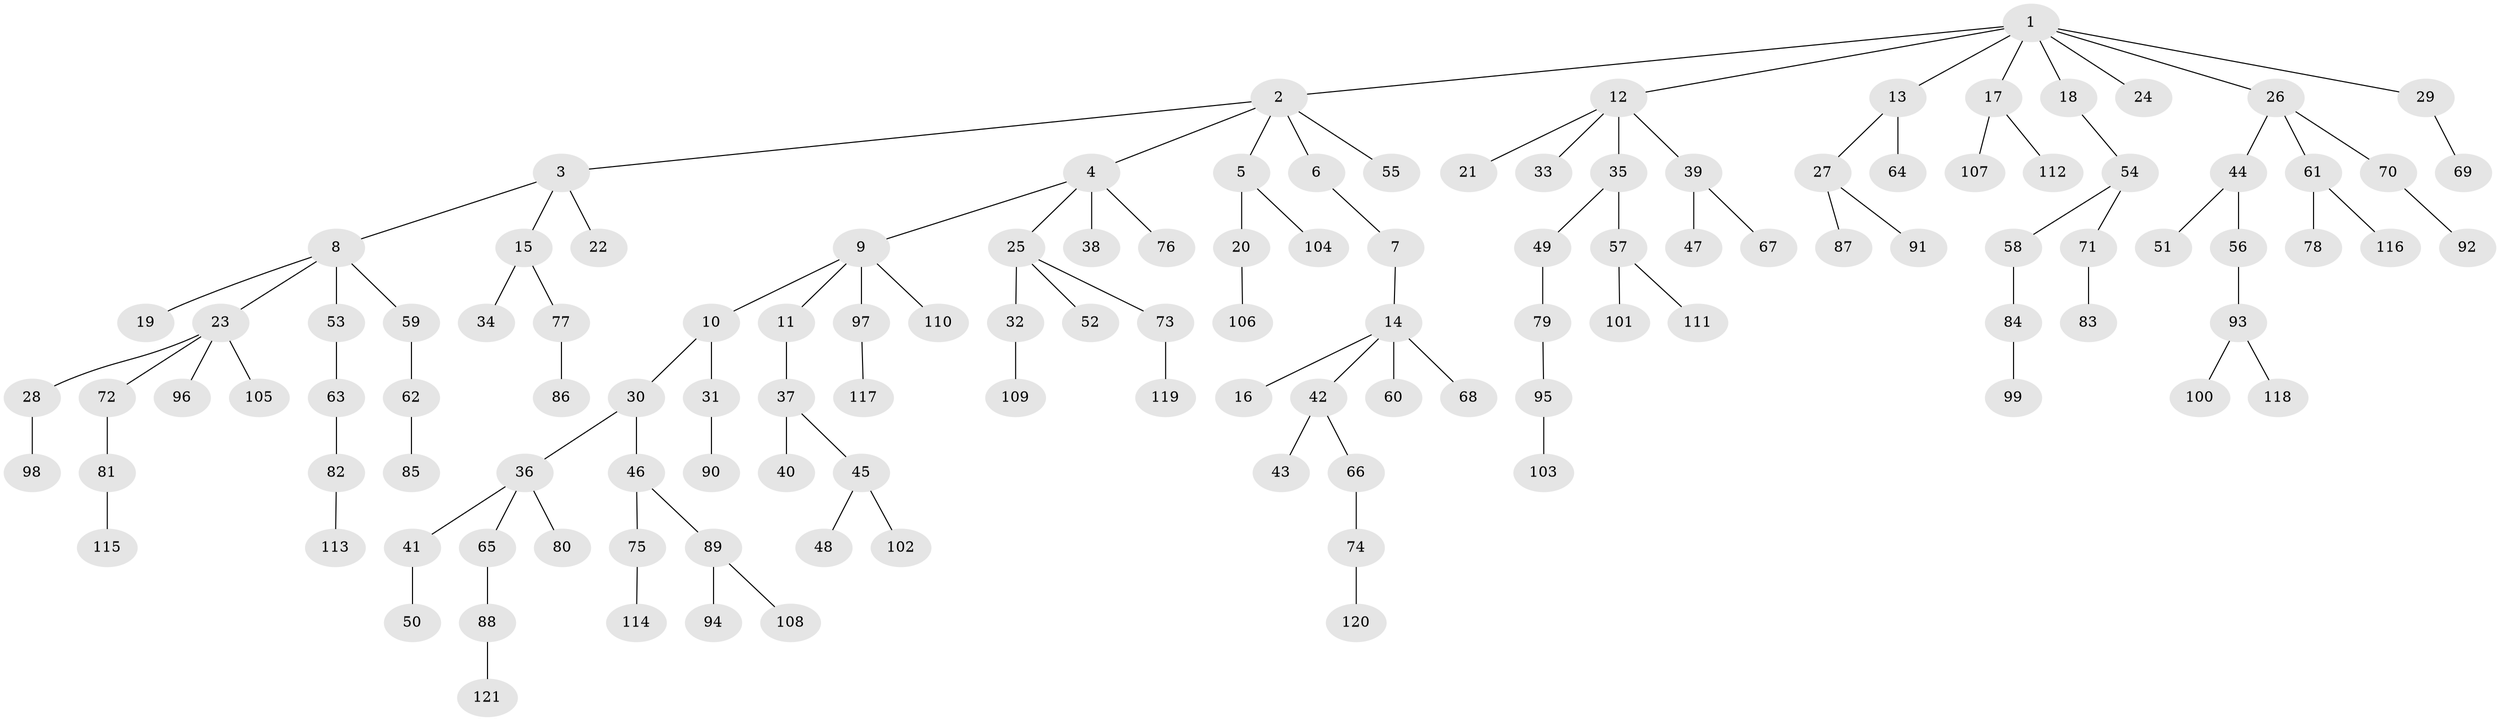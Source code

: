 // Generated by graph-tools (version 1.1) at 2025/36/03/09/25 02:36:52]
// undirected, 121 vertices, 120 edges
graph export_dot {
graph [start="1"]
  node [color=gray90,style=filled];
  1;
  2;
  3;
  4;
  5;
  6;
  7;
  8;
  9;
  10;
  11;
  12;
  13;
  14;
  15;
  16;
  17;
  18;
  19;
  20;
  21;
  22;
  23;
  24;
  25;
  26;
  27;
  28;
  29;
  30;
  31;
  32;
  33;
  34;
  35;
  36;
  37;
  38;
  39;
  40;
  41;
  42;
  43;
  44;
  45;
  46;
  47;
  48;
  49;
  50;
  51;
  52;
  53;
  54;
  55;
  56;
  57;
  58;
  59;
  60;
  61;
  62;
  63;
  64;
  65;
  66;
  67;
  68;
  69;
  70;
  71;
  72;
  73;
  74;
  75;
  76;
  77;
  78;
  79;
  80;
  81;
  82;
  83;
  84;
  85;
  86;
  87;
  88;
  89;
  90;
  91;
  92;
  93;
  94;
  95;
  96;
  97;
  98;
  99;
  100;
  101;
  102;
  103;
  104;
  105;
  106;
  107;
  108;
  109;
  110;
  111;
  112;
  113;
  114;
  115;
  116;
  117;
  118;
  119;
  120;
  121;
  1 -- 2;
  1 -- 12;
  1 -- 13;
  1 -- 17;
  1 -- 18;
  1 -- 24;
  1 -- 26;
  1 -- 29;
  2 -- 3;
  2 -- 4;
  2 -- 5;
  2 -- 6;
  2 -- 55;
  3 -- 8;
  3 -- 15;
  3 -- 22;
  4 -- 9;
  4 -- 25;
  4 -- 38;
  4 -- 76;
  5 -- 20;
  5 -- 104;
  6 -- 7;
  7 -- 14;
  8 -- 19;
  8 -- 23;
  8 -- 53;
  8 -- 59;
  9 -- 10;
  9 -- 11;
  9 -- 97;
  9 -- 110;
  10 -- 30;
  10 -- 31;
  11 -- 37;
  12 -- 21;
  12 -- 33;
  12 -- 35;
  12 -- 39;
  13 -- 27;
  13 -- 64;
  14 -- 16;
  14 -- 42;
  14 -- 60;
  14 -- 68;
  15 -- 34;
  15 -- 77;
  17 -- 107;
  17 -- 112;
  18 -- 54;
  20 -- 106;
  23 -- 28;
  23 -- 72;
  23 -- 96;
  23 -- 105;
  25 -- 32;
  25 -- 52;
  25 -- 73;
  26 -- 44;
  26 -- 61;
  26 -- 70;
  27 -- 87;
  27 -- 91;
  28 -- 98;
  29 -- 69;
  30 -- 36;
  30 -- 46;
  31 -- 90;
  32 -- 109;
  35 -- 49;
  35 -- 57;
  36 -- 41;
  36 -- 65;
  36 -- 80;
  37 -- 40;
  37 -- 45;
  39 -- 47;
  39 -- 67;
  41 -- 50;
  42 -- 43;
  42 -- 66;
  44 -- 51;
  44 -- 56;
  45 -- 48;
  45 -- 102;
  46 -- 75;
  46 -- 89;
  49 -- 79;
  53 -- 63;
  54 -- 58;
  54 -- 71;
  56 -- 93;
  57 -- 101;
  57 -- 111;
  58 -- 84;
  59 -- 62;
  61 -- 78;
  61 -- 116;
  62 -- 85;
  63 -- 82;
  65 -- 88;
  66 -- 74;
  70 -- 92;
  71 -- 83;
  72 -- 81;
  73 -- 119;
  74 -- 120;
  75 -- 114;
  77 -- 86;
  79 -- 95;
  81 -- 115;
  82 -- 113;
  84 -- 99;
  88 -- 121;
  89 -- 94;
  89 -- 108;
  93 -- 100;
  93 -- 118;
  95 -- 103;
  97 -- 117;
}
